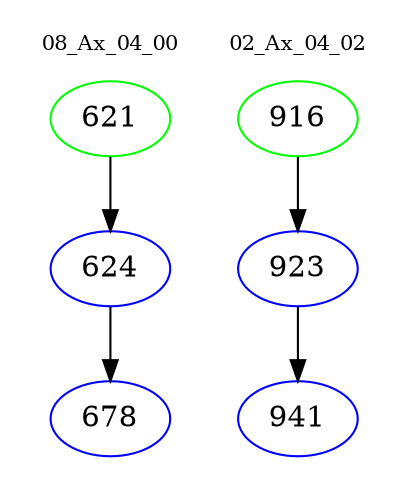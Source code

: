 digraph{
subgraph cluster_0 {
color = white
label = "08_Ax_04_00";
fontsize=10;
T0_621 [label="621", color="green"]
T0_621 -> T0_624 [color="black"]
T0_624 [label="624", color="blue"]
T0_624 -> T0_678 [color="black"]
T0_678 [label="678", color="blue"]
}
subgraph cluster_1 {
color = white
label = "02_Ax_04_02";
fontsize=10;
T1_916 [label="916", color="green"]
T1_916 -> T1_923 [color="black"]
T1_923 [label="923", color="blue"]
T1_923 -> T1_941 [color="black"]
T1_941 [label="941", color="blue"]
}
}
